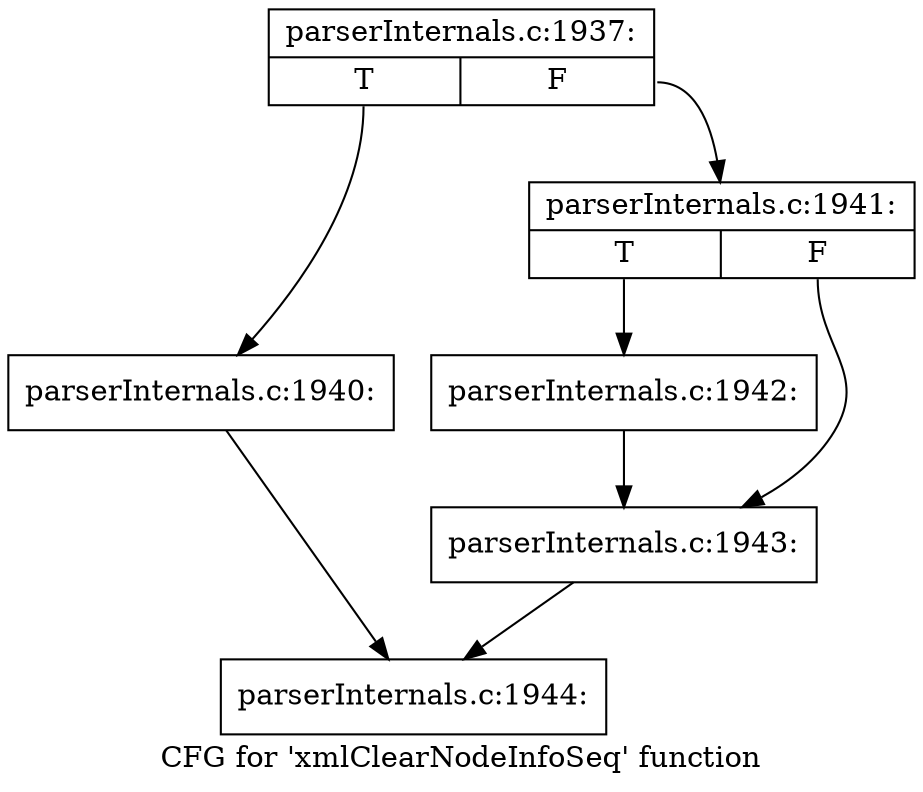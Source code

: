 digraph "CFG for 'xmlClearNodeInfoSeq' function" {
	label="CFG for 'xmlClearNodeInfoSeq' function";

	Node0x4f9b4d0 [shape=record,label="{parserInternals.c:1937:|{<s0>T|<s1>F}}"];
	Node0x4f9b4d0:s0 -> Node0x4fa1640;
	Node0x4f9b4d0:s1 -> Node0x4fa1690;
	Node0x4fa1640 [shape=record,label="{parserInternals.c:1940:}"];
	Node0x4fa1640 -> Node0x4fa1760;
	Node0x4fa1690 [shape=record,label="{parserInternals.c:1941:|{<s0>T|<s1>F}}"];
	Node0x4fa1690:s0 -> Node0x4f9eba0;
	Node0x4fa1690:s1 -> Node0x4f9ebf0;
	Node0x4f9eba0 [shape=record,label="{parserInternals.c:1942:}"];
	Node0x4f9eba0 -> Node0x4f9ebf0;
	Node0x4f9ebf0 [shape=record,label="{parserInternals.c:1943:}"];
	Node0x4f9ebf0 -> Node0x4fa1760;
	Node0x4fa1760 [shape=record,label="{parserInternals.c:1944:}"];
}
